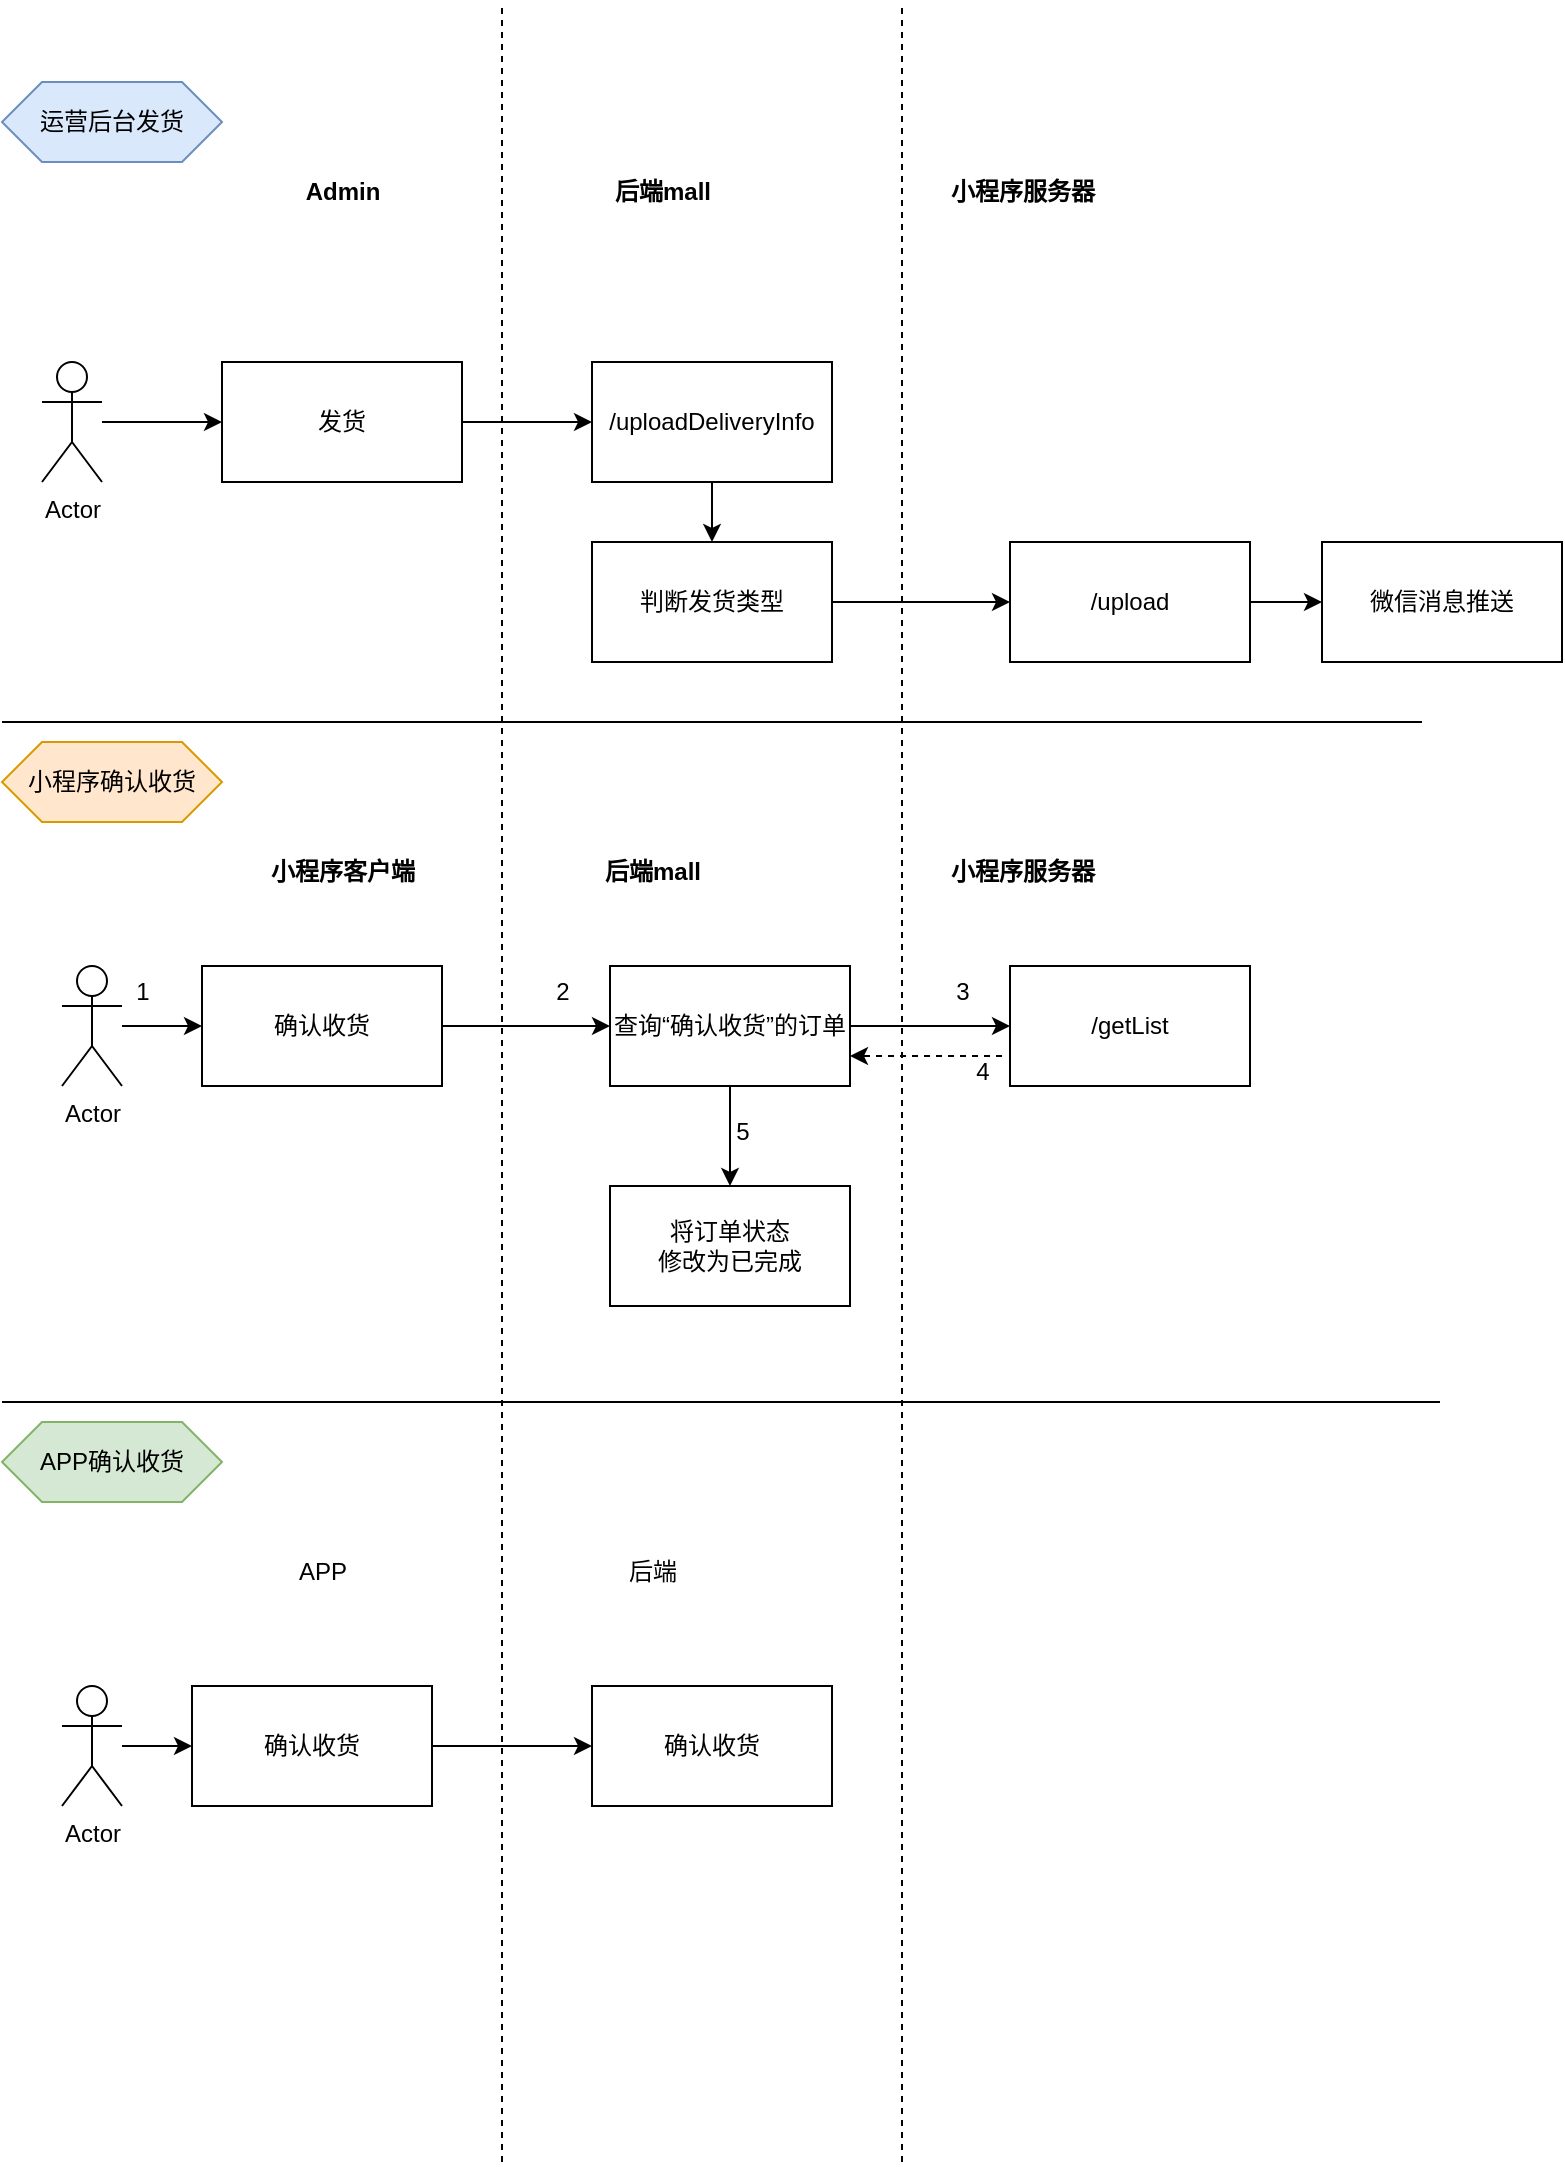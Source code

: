 <mxfile version="22.1.11" type="github">
  <diagram name="Page-1" id="nfNRgp_qvcsAyGNmr85l">
    <mxGraphModel dx="1434" dy="1907" grid="1" gridSize="10" guides="1" tooltips="1" connect="1" arrows="1" fold="1" page="1" pageScale="1" pageWidth="827" pageHeight="1169" math="0" shadow="0">
      <root>
        <mxCell id="0" />
        <mxCell id="1" parent="0" />
        <mxCell id="qYm-YpSfGVE__JrbqlNU-5" value="" style="edgeStyle=orthogonalEdgeStyle;rounded=0;orthogonalLoop=1;jettySize=auto;html=1;" edge="1" parent="1" source="qYm-YpSfGVE__JrbqlNU-2" target="qYm-YpSfGVE__JrbqlNU-4">
          <mxGeometry relative="1" as="geometry" />
        </mxCell>
        <mxCell id="qYm-YpSfGVE__JrbqlNU-2" value="确认收货" style="rounded=0;whiteSpace=wrap;html=1;" vertex="1" parent="1">
          <mxGeometry x="100" y="262" width="120" height="60" as="geometry" />
        </mxCell>
        <mxCell id="qYm-YpSfGVE__JrbqlNU-14" value="" style="edgeStyle=orthogonalEdgeStyle;rounded=0;orthogonalLoop=1;jettySize=auto;html=1;" edge="1" parent="1" source="qYm-YpSfGVE__JrbqlNU-4" target="qYm-YpSfGVE__JrbqlNU-12">
          <mxGeometry relative="1" as="geometry" />
        </mxCell>
        <mxCell id="qYm-YpSfGVE__JrbqlNU-26" value="" style="edgeStyle=orthogonalEdgeStyle;rounded=0;orthogonalLoop=1;jettySize=auto;html=1;" edge="1" parent="1" source="qYm-YpSfGVE__JrbqlNU-4" target="qYm-YpSfGVE__JrbqlNU-25">
          <mxGeometry relative="1" as="geometry" />
        </mxCell>
        <mxCell id="qYm-YpSfGVE__JrbqlNU-4" value="查询“确认收货”的订单" style="rounded=0;whiteSpace=wrap;html=1;" vertex="1" parent="1">
          <mxGeometry x="304" y="262" width="120" height="60" as="geometry" />
        </mxCell>
        <mxCell id="qYm-YpSfGVE__JrbqlNU-6" value="" style="endArrow=none;dashed=1;html=1;rounded=0;" edge="1" parent="1">
          <mxGeometry width="50" height="50" relative="1" as="geometry">
            <mxPoint x="250" y="860" as="sourcePoint" />
            <mxPoint x="250" y="-220" as="targetPoint" />
          </mxGeometry>
        </mxCell>
        <mxCell id="qYm-YpSfGVE__JrbqlNU-7" value="&lt;b&gt;小程序客户端&lt;/b&gt;" style="text;html=1;align=center;verticalAlign=middle;resizable=0;points=[];autosize=1;strokeColor=none;fillColor=none;" vertex="1" parent="1">
          <mxGeometry x="120" y="200" width="100" height="30" as="geometry" />
        </mxCell>
        <mxCell id="qYm-YpSfGVE__JrbqlNU-8" value="&lt;b&gt;后端mall&lt;/b&gt;" style="text;html=1;align=center;verticalAlign=middle;resizable=0;points=[];autosize=1;strokeColor=none;fillColor=none;" vertex="1" parent="1">
          <mxGeometry x="290" y="200" width="70" height="30" as="geometry" />
        </mxCell>
        <mxCell id="qYm-YpSfGVE__JrbqlNU-10" value="" style="edgeStyle=orthogonalEdgeStyle;rounded=0;orthogonalLoop=1;jettySize=auto;html=1;" edge="1" parent="1" source="qYm-YpSfGVE__JrbqlNU-9" target="qYm-YpSfGVE__JrbqlNU-2">
          <mxGeometry relative="1" as="geometry" />
        </mxCell>
        <mxCell id="qYm-YpSfGVE__JrbqlNU-9" value="Actor" style="shape=umlActor;verticalLabelPosition=bottom;verticalAlign=top;html=1;outlineConnect=0;" vertex="1" parent="1">
          <mxGeometry x="30" y="262" width="30" height="60" as="geometry" />
        </mxCell>
        <mxCell id="qYm-YpSfGVE__JrbqlNU-12" value="将订单状态&lt;br&gt;修改为已完成" style="rounded=0;whiteSpace=wrap;html=1;" vertex="1" parent="1">
          <mxGeometry x="304" y="372" width="120" height="60" as="geometry" />
        </mxCell>
        <mxCell id="qYm-YpSfGVE__JrbqlNU-15" value="" style="endArrow=none;html=1;rounded=0;" edge="1" parent="1">
          <mxGeometry width="50" height="50" relative="1" as="geometry">
            <mxPoint y="480" as="sourcePoint" />
            <mxPoint x="719" y="480" as="targetPoint" />
          </mxGeometry>
        </mxCell>
        <mxCell id="qYm-YpSfGVE__JrbqlNU-16" value="APP" style="text;html=1;align=center;verticalAlign=middle;resizable=0;points=[];autosize=1;strokeColor=none;fillColor=none;" vertex="1" parent="1">
          <mxGeometry x="135" y="550" width="50" height="30" as="geometry" />
        </mxCell>
        <mxCell id="qYm-YpSfGVE__JrbqlNU-17" value="后端" style="text;html=1;align=center;verticalAlign=middle;resizable=0;points=[];autosize=1;strokeColor=none;fillColor=none;" vertex="1" parent="1">
          <mxGeometry x="300" y="550" width="50" height="30" as="geometry" />
        </mxCell>
        <mxCell id="qYm-YpSfGVE__JrbqlNU-20" value="" style="edgeStyle=orthogonalEdgeStyle;rounded=0;orthogonalLoop=1;jettySize=auto;html=1;" edge="1" parent="1" source="qYm-YpSfGVE__JrbqlNU-18" target="qYm-YpSfGVE__JrbqlNU-19">
          <mxGeometry relative="1" as="geometry" />
        </mxCell>
        <mxCell id="qYm-YpSfGVE__JrbqlNU-18" value="Actor" style="shape=umlActor;verticalLabelPosition=bottom;verticalAlign=top;html=1;outlineConnect=0;" vertex="1" parent="1">
          <mxGeometry x="30" y="622" width="30" height="60" as="geometry" />
        </mxCell>
        <mxCell id="qYm-YpSfGVE__JrbqlNU-22" value="" style="edgeStyle=orthogonalEdgeStyle;rounded=0;orthogonalLoop=1;jettySize=auto;html=1;" edge="1" parent="1" source="qYm-YpSfGVE__JrbqlNU-19" target="qYm-YpSfGVE__JrbqlNU-21">
          <mxGeometry relative="1" as="geometry" />
        </mxCell>
        <mxCell id="qYm-YpSfGVE__JrbqlNU-19" value="确认收货" style="whiteSpace=wrap;html=1;verticalAlign=middle;align=center;" vertex="1" parent="1">
          <mxGeometry x="95" y="622" width="120" height="60" as="geometry" />
        </mxCell>
        <mxCell id="qYm-YpSfGVE__JrbqlNU-21" value="确认收货" style="whiteSpace=wrap;html=1;verticalAlign=middle;align=center;" vertex="1" parent="1">
          <mxGeometry x="295" y="622" width="120" height="60" as="geometry" />
        </mxCell>
        <mxCell id="qYm-YpSfGVE__JrbqlNU-23" value="" style="endArrow=none;dashed=1;html=1;rounded=0;" edge="1" parent="1">
          <mxGeometry width="50" height="50" relative="1" as="geometry">
            <mxPoint x="450" y="860" as="sourcePoint" />
            <mxPoint x="450" y="-220" as="targetPoint" />
          </mxGeometry>
        </mxCell>
        <mxCell id="qYm-YpSfGVE__JrbqlNU-24" value="&lt;b&gt;小程序服务器&lt;/b&gt;" style="text;html=1;align=center;verticalAlign=middle;resizable=0;points=[];autosize=1;strokeColor=none;fillColor=none;" vertex="1" parent="1">
          <mxGeometry x="460" y="200" width="100" height="30" as="geometry" />
        </mxCell>
        <mxCell id="qYm-YpSfGVE__JrbqlNU-25" value="/getList" style="rounded=0;whiteSpace=wrap;html=1;" vertex="1" parent="1">
          <mxGeometry x="504" y="262" width="120" height="60" as="geometry" />
        </mxCell>
        <mxCell id="qYm-YpSfGVE__JrbqlNU-27" value="" style="endArrow=classic;html=1;rounded=0;entryX=1;entryY=0.75;entryDx=0;entryDy=0;dashed=1;" edge="1" parent="1" target="qYm-YpSfGVE__JrbqlNU-4">
          <mxGeometry width="50" height="50" relative="1" as="geometry">
            <mxPoint x="500" y="307" as="sourcePoint" />
            <mxPoint x="540" y="342" as="targetPoint" />
          </mxGeometry>
        </mxCell>
        <mxCell id="qYm-YpSfGVE__JrbqlNU-28" value="1" style="text;html=1;align=center;verticalAlign=middle;resizable=0;points=[];autosize=1;strokeColor=none;fillColor=none;" vertex="1" parent="1">
          <mxGeometry x="55" y="260" width="30" height="30" as="geometry" />
        </mxCell>
        <mxCell id="qYm-YpSfGVE__JrbqlNU-29" value="2" style="text;html=1;align=center;verticalAlign=middle;resizable=0;points=[];autosize=1;strokeColor=none;fillColor=none;" vertex="1" parent="1">
          <mxGeometry x="265" y="260" width="30" height="30" as="geometry" />
        </mxCell>
        <mxCell id="qYm-YpSfGVE__JrbqlNU-30" value="3" style="text;html=1;align=center;verticalAlign=middle;resizable=0;points=[];autosize=1;strokeColor=none;fillColor=none;" vertex="1" parent="1">
          <mxGeometry x="465" y="260" width="30" height="30" as="geometry" />
        </mxCell>
        <mxCell id="qYm-YpSfGVE__JrbqlNU-31" value="4" style="text;html=1;align=center;verticalAlign=middle;resizable=0;points=[];autosize=1;strokeColor=none;fillColor=none;" vertex="1" parent="1">
          <mxGeometry x="475" y="300" width="30" height="30" as="geometry" />
        </mxCell>
        <mxCell id="qYm-YpSfGVE__JrbqlNU-32" value="5" style="text;html=1;align=center;verticalAlign=middle;resizable=0;points=[];autosize=1;strokeColor=none;fillColor=none;" vertex="1" parent="1">
          <mxGeometry x="355" y="330" width="30" height="30" as="geometry" />
        </mxCell>
        <mxCell id="qYm-YpSfGVE__JrbqlNU-33" value="" style="endArrow=none;html=1;rounded=0;" edge="1" parent="1">
          <mxGeometry width="50" height="50" relative="1" as="geometry">
            <mxPoint y="140" as="sourcePoint" />
            <mxPoint x="710" y="140" as="targetPoint" />
          </mxGeometry>
        </mxCell>
        <mxCell id="qYm-YpSfGVE__JrbqlNU-36" value="小程序确认收货" style="shape=hexagon;perimeter=hexagonPerimeter2;whiteSpace=wrap;html=1;fixedSize=1;fillColor=#ffe6cc;strokeColor=#d79b00;" vertex="1" parent="1">
          <mxGeometry y="150" width="110" height="40" as="geometry" />
        </mxCell>
        <mxCell id="qYm-YpSfGVE__JrbqlNU-37" value="运营后台发货" style="shape=hexagon;perimeter=hexagonPerimeter2;whiteSpace=wrap;html=1;fixedSize=1;fillColor=#dae8fc;strokeColor=#6c8ebf;" vertex="1" parent="1">
          <mxGeometry y="-180" width="110" height="40" as="geometry" />
        </mxCell>
        <mxCell id="qYm-YpSfGVE__JrbqlNU-38" value="APP确认收货" style="shape=hexagon;perimeter=hexagonPerimeter2;whiteSpace=wrap;html=1;fixedSize=1;fillColor=#d5e8d4;strokeColor=#82b366;" vertex="1" parent="1">
          <mxGeometry y="490" width="110" height="40" as="geometry" />
        </mxCell>
        <mxCell id="qYm-YpSfGVE__JrbqlNU-44" value="" style="edgeStyle=orthogonalEdgeStyle;rounded=0;orthogonalLoop=1;jettySize=auto;html=1;" edge="1" parent="1" source="qYm-YpSfGVE__JrbqlNU-39" target="qYm-YpSfGVE__JrbqlNU-43">
          <mxGeometry relative="1" as="geometry" />
        </mxCell>
        <mxCell id="qYm-YpSfGVE__JrbqlNU-39" value="Actor" style="shape=umlActor;verticalLabelPosition=bottom;verticalAlign=top;html=1;outlineConnect=0;" vertex="1" parent="1">
          <mxGeometry x="20" y="-40" width="30" height="60" as="geometry" />
        </mxCell>
        <mxCell id="qYm-YpSfGVE__JrbqlNU-40" value="&lt;b&gt;Admin&lt;/b&gt;" style="text;html=1;align=center;verticalAlign=middle;resizable=0;points=[];autosize=1;strokeColor=none;fillColor=none;" vertex="1" parent="1">
          <mxGeometry x="140" y="-140" width="60" height="30" as="geometry" />
        </mxCell>
        <mxCell id="qYm-YpSfGVE__JrbqlNU-41" value="&lt;b&gt;后端mall&lt;/b&gt;" style="text;html=1;align=center;verticalAlign=middle;resizable=0;points=[];autosize=1;strokeColor=none;fillColor=none;" vertex="1" parent="1">
          <mxGeometry x="295" y="-140" width="70" height="30" as="geometry" />
        </mxCell>
        <mxCell id="qYm-YpSfGVE__JrbqlNU-42" value="&lt;b&gt;小程序服务器&lt;/b&gt;" style="text;html=1;align=center;verticalAlign=middle;resizable=0;points=[];autosize=1;strokeColor=none;fillColor=none;" vertex="1" parent="1">
          <mxGeometry x="460" y="-140" width="100" height="30" as="geometry" />
        </mxCell>
        <mxCell id="qYm-YpSfGVE__JrbqlNU-47" value="" style="edgeStyle=orthogonalEdgeStyle;rounded=0;orthogonalLoop=1;jettySize=auto;html=1;" edge="1" parent="1" source="qYm-YpSfGVE__JrbqlNU-43" target="qYm-YpSfGVE__JrbqlNU-46">
          <mxGeometry relative="1" as="geometry" />
        </mxCell>
        <mxCell id="qYm-YpSfGVE__JrbqlNU-43" value="发货" style="whiteSpace=wrap;html=1;verticalAlign=middle;fillStyle=solid;" vertex="1" parent="1">
          <mxGeometry x="110" y="-40" width="120" height="60" as="geometry" />
        </mxCell>
        <mxCell id="qYm-YpSfGVE__JrbqlNU-49" value="" style="edgeStyle=orthogonalEdgeStyle;rounded=0;orthogonalLoop=1;jettySize=auto;html=1;exitX=1;exitY=0.5;exitDx=0;exitDy=0;" edge="1" parent="1" source="qYm-YpSfGVE__JrbqlNU-50" target="qYm-YpSfGVE__JrbqlNU-48">
          <mxGeometry relative="1" as="geometry" />
        </mxCell>
        <mxCell id="qYm-YpSfGVE__JrbqlNU-51" value="" style="edgeStyle=orthogonalEdgeStyle;rounded=0;orthogonalLoop=1;jettySize=auto;html=1;" edge="1" parent="1" source="qYm-YpSfGVE__JrbqlNU-46" target="qYm-YpSfGVE__JrbqlNU-50">
          <mxGeometry relative="1" as="geometry" />
        </mxCell>
        <mxCell id="qYm-YpSfGVE__JrbqlNU-46" value="/uploadDeliveryInfo" style="whiteSpace=wrap;html=1;verticalAlign=middle;align=center;" vertex="1" parent="1">
          <mxGeometry x="295" y="-40" width="120" height="60" as="geometry" />
        </mxCell>
        <mxCell id="qYm-YpSfGVE__JrbqlNU-58" value="" style="edgeStyle=orthogonalEdgeStyle;rounded=0;orthogonalLoop=1;jettySize=auto;html=1;" edge="1" parent="1" source="qYm-YpSfGVE__JrbqlNU-48" target="qYm-YpSfGVE__JrbqlNU-57">
          <mxGeometry relative="1" as="geometry" />
        </mxCell>
        <mxCell id="qYm-YpSfGVE__JrbqlNU-48" value="/upload" style="whiteSpace=wrap;html=1;verticalAlign=middle;align=center;" vertex="1" parent="1">
          <mxGeometry x="504" y="50" width="120" height="60" as="geometry" />
        </mxCell>
        <mxCell id="qYm-YpSfGVE__JrbqlNU-50" value="判断发货类型" style="whiteSpace=wrap;html=1;verticalAlign=middle;align=center;" vertex="1" parent="1">
          <mxGeometry x="295" y="50" width="120" height="60" as="geometry" />
        </mxCell>
        <mxCell id="qYm-YpSfGVE__JrbqlNU-57" value="微信消息推送" style="whiteSpace=wrap;html=1;verticalAlign=middle;align=center;" vertex="1" parent="1">
          <mxGeometry x="660" y="50" width="120" height="60" as="geometry" />
        </mxCell>
      </root>
    </mxGraphModel>
  </diagram>
</mxfile>
